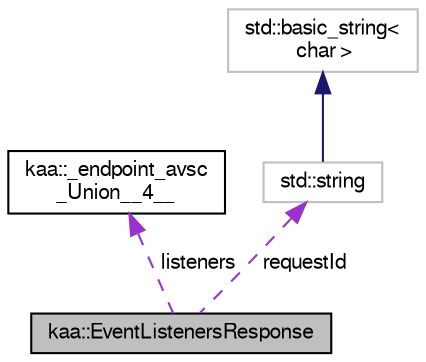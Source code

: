 digraph "kaa::EventListenersResponse"
{
  bgcolor="transparent";
  edge [fontname="FreeSans",fontsize="10",labelfontname="FreeSans",labelfontsize="10"];
  node [fontname="FreeSans",fontsize="10",shape=record];
  Node1 [label="kaa::EventListenersResponse",height=0.2,width=0.4,color="black", fillcolor="grey75", style="filled" fontcolor="black"];
  Node2 -> Node1 [dir="back",color="darkorchid3",fontsize="10",style="dashed",label=" listeners" ,fontname="FreeSans"];
  Node2 [label="kaa::_endpoint_avsc\l_Union__4__",height=0.2,width=0.4,color="black",URL="$structkaa_1_1__endpoint__avsc__Union____4____.html"];
  Node3 -> Node1 [dir="back",color="darkorchid3",fontsize="10",style="dashed",label=" requestId" ,fontname="FreeSans"];
  Node3 [label="std::string",height=0.2,width=0.4,color="grey75",tooltip="STL class. "];
  Node4 -> Node3 [dir="back",color="midnightblue",fontsize="10",style="solid",fontname="FreeSans"];
  Node4 [label="std::basic_string\<\l char \>",height=0.2,width=0.4,color="grey75",tooltip="STL class. "];
}
